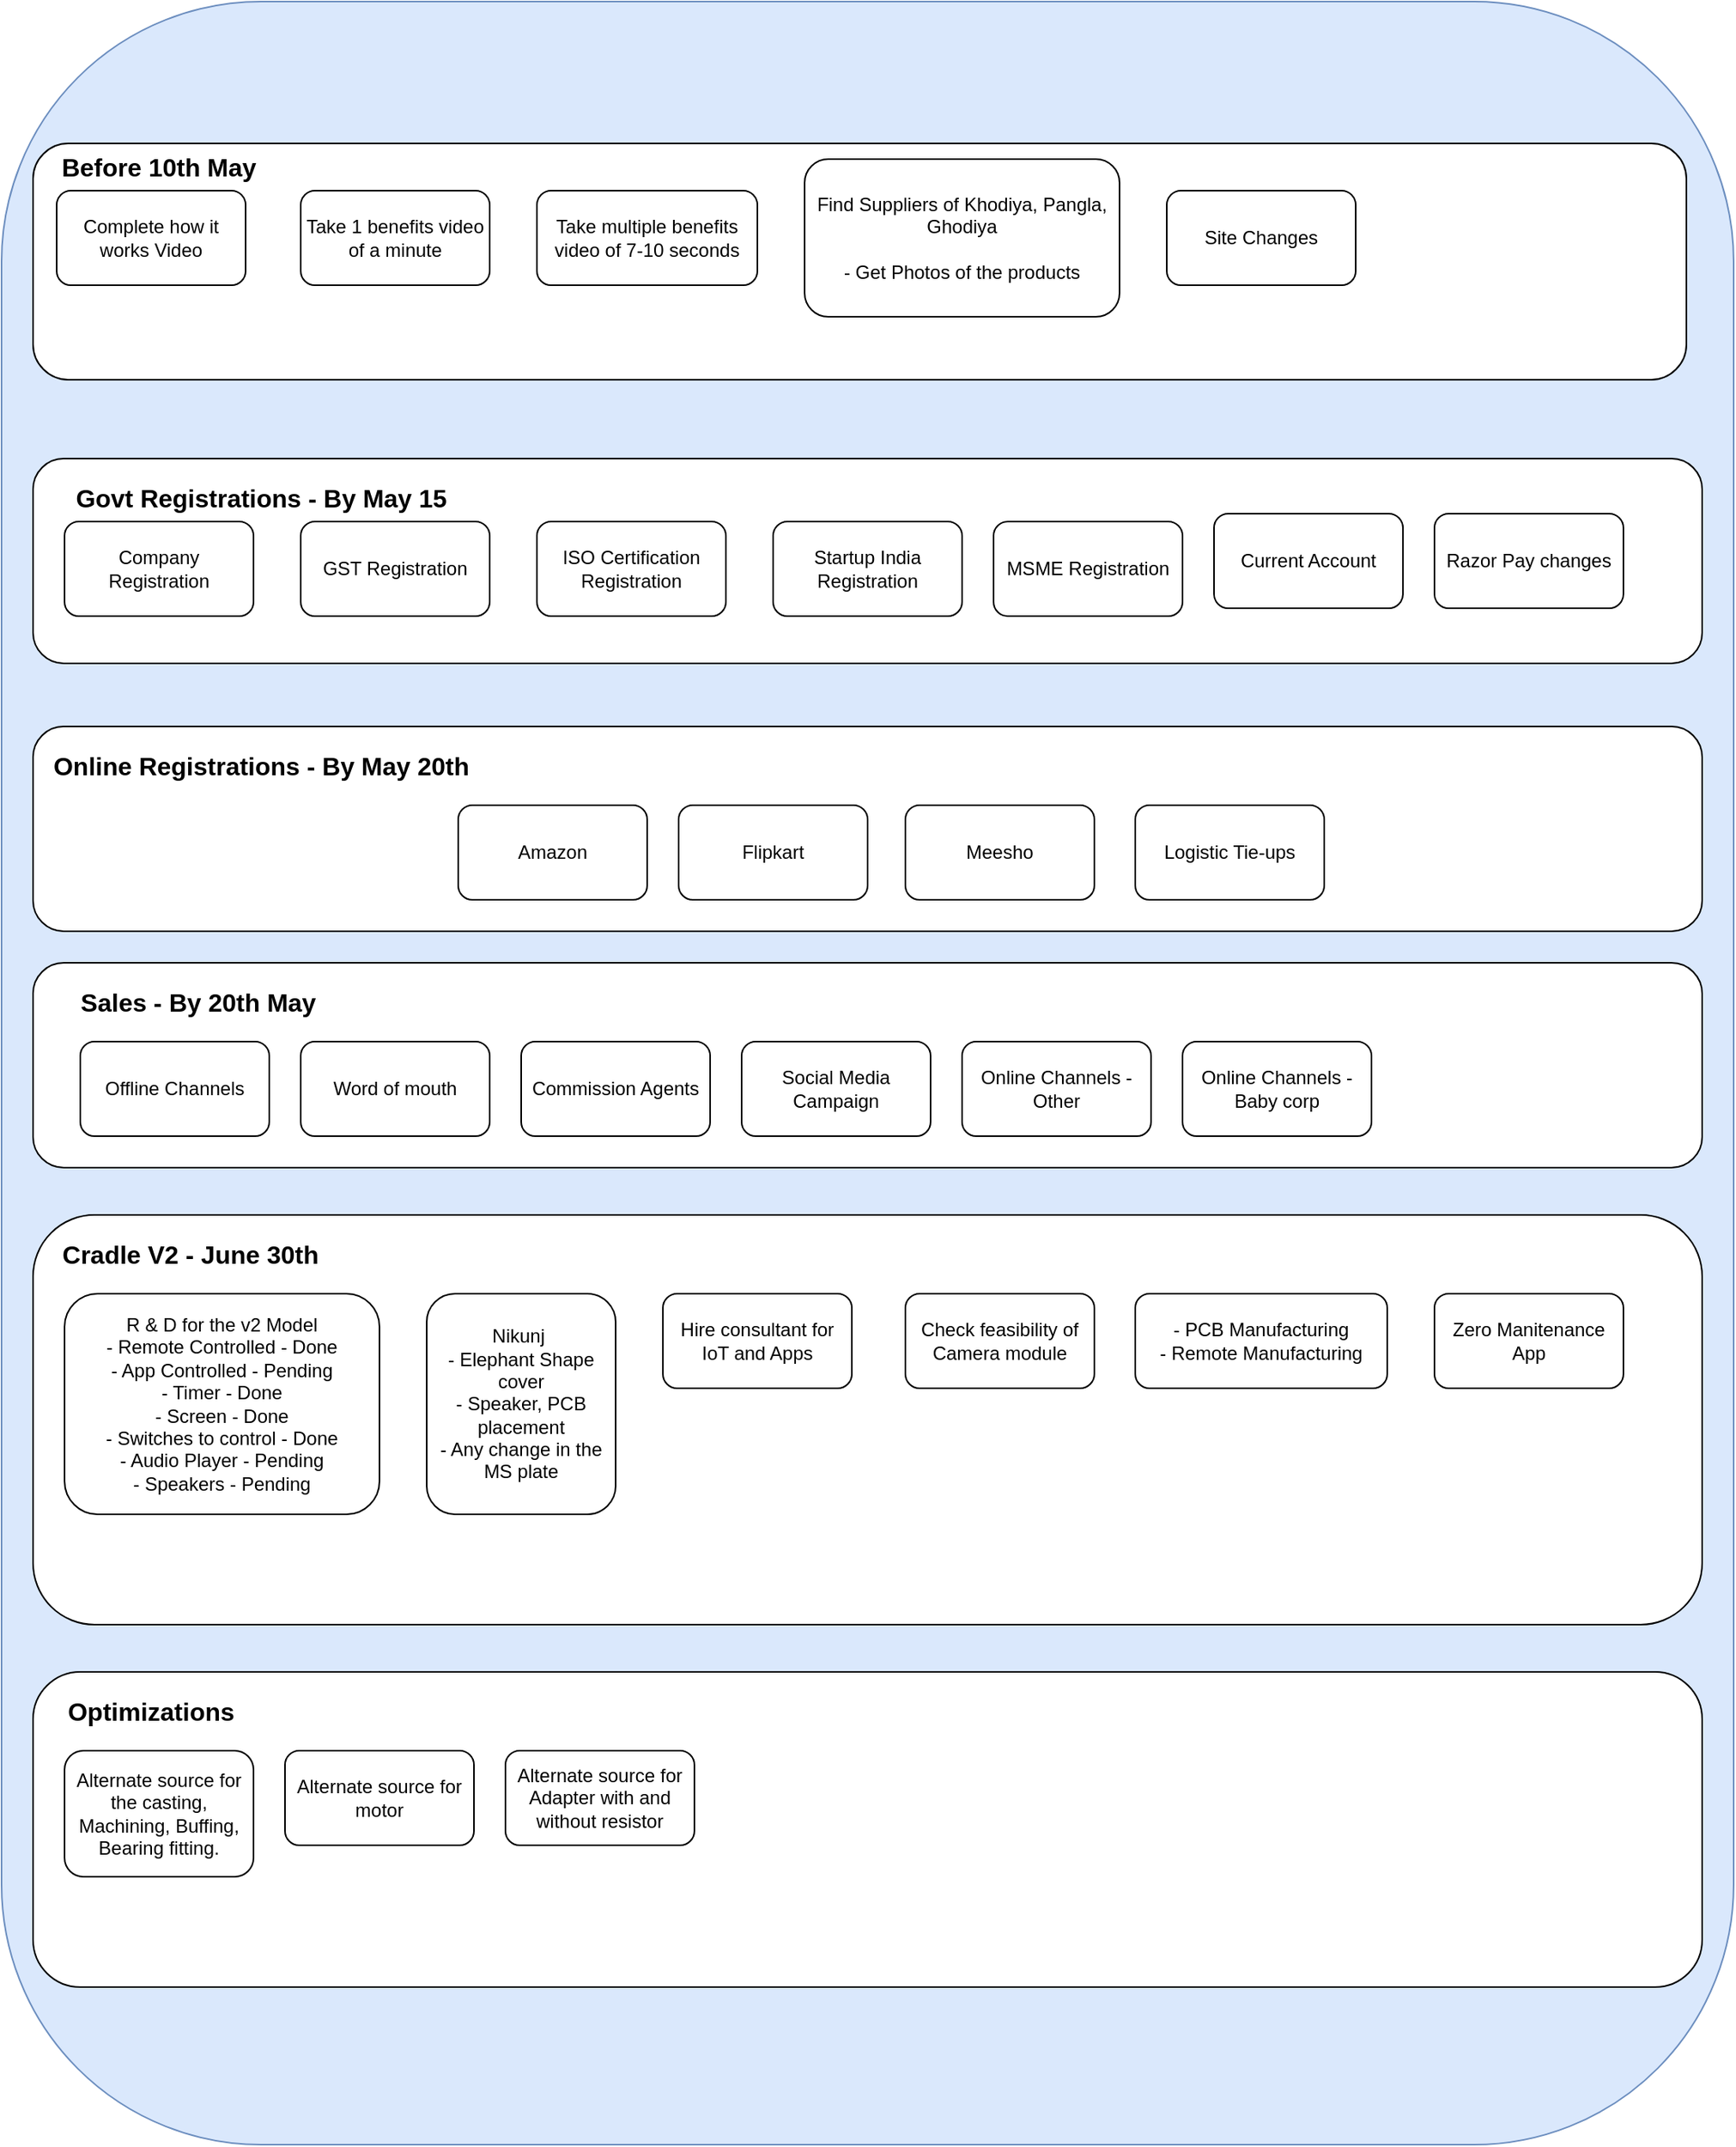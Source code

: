 <mxfile version="24.0.6" type="github">
  <diagram name="Page-1" id="0yGQrHvvxQVns1i30_Ph">
    <mxGraphModel dx="1434" dy="1961" grid="1" gridSize="10" guides="1" tooltips="1" connect="1" arrows="1" fold="1" page="1" pageScale="1" pageWidth="827" pageHeight="1169" math="0" shadow="0">
      <root>
        <mxCell id="0" />
        <mxCell id="1" parent="0" />
        <mxCell id="VRAoKzQyHBD2GDp-nSCe-5" value="" style="rounded=1;whiteSpace=wrap;html=1;fillColor=#dae8fc;strokeColor=#6c8ebf;" vertex="1" parent="1">
          <mxGeometry x="50" y="-1150" width="1100" height="1360" as="geometry" />
        </mxCell>
        <mxCell id="VRAoKzQyHBD2GDp-nSCe-45" value="" style="rounded=1;whiteSpace=wrap;html=1;" vertex="1" parent="1">
          <mxGeometry x="70" y="-1060" width="1050" height="150" as="geometry" />
        </mxCell>
        <mxCell id="VRAoKzQyHBD2GDp-nSCe-13" value="" style="rounded=1;whiteSpace=wrap;html=1;" vertex="1" parent="1">
          <mxGeometry x="70" y="-860" width="1060" height="130" as="geometry" />
        </mxCell>
        <mxCell id="VRAoKzQyHBD2GDp-nSCe-1" value="Complete how it works Video" style="rounded=1;whiteSpace=wrap;html=1;" vertex="1" parent="1">
          <mxGeometry x="85" y="-1030" width="120" height="60" as="geometry" />
        </mxCell>
        <mxCell id="VRAoKzQyHBD2GDp-nSCe-2" value="Find Suppliers of Khodiya, Pangla, Ghodiya&lt;br&gt;&lt;br&gt;- Get Photos of the products" style="rounded=1;whiteSpace=wrap;html=1;" vertex="1" parent="1">
          <mxGeometry x="560" y="-1050" width="200" height="100" as="geometry" />
        </mxCell>
        <mxCell id="VRAoKzQyHBD2GDp-nSCe-3" value="Take multiple benefits video of 7-10 seconds" style="rounded=1;whiteSpace=wrap;html=1;" vertex="1" parent="1">
          <mxGeometry x="390" y="-1030" width="140" height="60" as="geometry" />
        </mxCell>
        <mxCell id="VRAoKzQyHBD2GDp-nSCe-4" value="Take 1 benefits video of a minute" style="rounded=1;whiteSpace=wrap;html=1;" vertex="1" parent="1">
          <mxGeometry x="240" y="-1030" width="120" height="60" as="geometry" />
        </mxCell>
        <mxCell id="VRAoKzQyHBD2GDp-nSCe-6" value="Before 10th May" style="text;html=1;align=center;verticalAlign=middle;whiteSpace=wrap;rounded=0;fontStyle=1;fontSize=16;" vertex="1" parent="1">
          <mxGeometry x="85" y="-1060" width="130" height="30" as="geometry" />
        </mxCell>
        <mxCell id="VRAoKzQyHBD2GDp-nSCe-8" value="Company Registration" style="rounded=1;whiteSpace=wrap;html=1;" vertex="1" parent="1">
          <mxGeometry x="90" y="-820" width="120" height="60" as="geometry" />
        </mxCell>
        <mxCell id="VRAoKzQyHBD2GDp-nSCe-9" value="GST Registration" style="rounded=1;whiteSpace=wrap;html=1;" vertex="1" parent="1">
          <mxGeometry x="240" y="-820" width="120" height="60" as="geometry" />
        </mxCell>
        <mxCell id="VRAoKzQyHBD2GDp-nSCe-10" value="ISO Certification Registration" style="rounded=1;whiteSpace=wrap;html=1;" vertex="1" parent="1">
          <mxGeometry x="390" y="-820" width="120" height="60" as="geometry" />
        </mxCell>
        <mxCell id="VRAoKzQyHBD2GDp-nSCe-11" value="Startup India Registration" style="rounded=1;whiteSpace=wrap;html=1;" vertex="1" parent="1">
          <mxGeometry x="540" y="-820" width="120" height="60" as="geometry" />
        </mxCell>
        <mxCell id="VRAoKzQyHBD2GDp-nSCe-12" value="MSME Registration" style="rounded=1;whiteSpace=wrap;html=1;" vertex="1" parent="1">
          <mxGeometry x="680" y="-820" width="120" height="60" as="geometry" />
        </mxCell>
        <mxCell id="VRAoKzQyHBD2GDp-nSCe-14" value="Govt Registrations - By May 15" style="text;html=1;align=center;verticalAlign=middle;whiteSpace=wrap;rounded=0;fontStyle=1;fontSize=16;" vertex="1" parent="1">
          <mxGeometry x="70" y="-850" width="290" height="30" as="geometry" />
        </mxCell>
        <mxCell id="VRAoKzQyHBD2GDp-nSCe-15" value="Current Account" style="rounded=1;whiteSpace=wrap;html=1;" vertex="1" parent="1">
          <mxGeometry x="820" y="-825" width="120" height="60" as="geometry" />
        </mxCell>
        <mxCell id="VRAoKzQyHBD2GDp-nSCe-16" value="Razor Pay changes" style="rounded=1;whiteSpace=wrap;html=1;" vertex="1" parent="1">
          <mxGeometry x="960" y="-825" width="120" height="60" as="geometry" />
        </mxCell>
        <mxCell id="VRAoKzQyHBD2GDp-nSCe-17" value="Site Changes" style="rounded=1;whiteSpace=wrap;html=1;" vertex="1" parent="1">
          <mxGeometry x="790" y="-1030" width="120" height="60" as="geometry" />
        </mxCell>
        <mxCell id="VRAoKzQyHBD2GDp-nSCe-18" value="" style="rounded=1;whiteSpace=wrap;html=1;" vertex="1" parent="1">
          <mxGeometry x="70" y="-690" width="1060" height="130" as="geometry" />
        </mxCell>
        <mxCell id="VRAoKzQyHBD2GDp-nSCe-19" value="Online Registrations - By May 20th" style="text;html=1;align=center;verticalAlign=middle;whiteSpace=wrap;rounded=0;fontStyle=1;fontSize=16;" vertex="1" parent="1">
          <mxGeometry x="70" y="-680" width="290" height="30" as="geometry" />
        </mxCell>
        <mxCell id="VRAoKzQyHBD2GDp-nSCe-20" value="Amazon" style="rounded=1;whiteSpace=wrap;html=1;" vertex="1" parent="1">
          <mxGeometry x="340" y="-640" width="120" height="60" as="geometry" />
        </mxCell>
        <mxCell id="VRAoKzQyHBD2GDp-nSCe-21" value="Flipkart" style="rounded=1;whiteSpace=wrap;html=1;" vertex="1" parent="1">
          <mxGeometry x="480" y="-640" width="120" height="60" as="geometry" />
        </mxCell>
        <mxCell id="VRAoKzQyHBD2GDp-nSCe-22" value="Meesho" style="rounded=1;whiteSpace=wrap;html=1;" vertex="1" parent="1">
          <mxGeometry x="624" y="-640" width="120" height="60" as="geometry" />
        </mxCell>
        <mxCell id="VRAoKzQyHBD2GDp-nSCe-23" value="Logistic Tie-ups" style="rounded=1;whiteSpace=wrap;html=1;" vertex="1" parent="1">
          <mxGeometry x="770" y="-640" width="120" height="60" as="geometry" />
        </mxCell>
        <mxCell id="VRAoKzQyHBD2GDp-nSCe-24" value="" style="rounded=1;whiteSpace=wrap;html=1;" vertex="1" parent="1">
          <mxGeometry x="70" y="-540" width="1060" height="130" as="geometry" />
        </mxCell>
        <mxCell id="VRAoKzQyHBD2GDp-nSCe-25" value="Sales - By 20th May" style="text;html=1;align=center;verticalAlign=middle;whiteSpace=wrap;rounded=0;fontStyle=1;fontSize=16;" vertex="1" parent="1">
          <mxGeometry x="80" y="-530" width="190" height="30" as="geometry" />
        </mxCell>
        <mxCell id="VRAoKzQyHBD2GDp-nSCe-26" value="Offline Channels" style="rounded=1;whiteSpace=wrap;html=1;" vertex="1" parent="1">
          <mxGeometry x="100" y="-490" width="120" height="60" as="geometry" />
        </mxCell>
        <mxCell id="VRAoKzQyHBD2GDp-nSCe-27" value="Word of mouth" style="rounded=1;whiteSpace=wrap;html=1;" vertex="1" parent="1">
          <mxGeometry x="240" y="-490" width="120" height="60" as="geometry" />
        </mxCell>
        <mxCell id="VRAoKzQyHBD2GDp-nSCe-28" value="Commission Agents" style="rounded=1;whiteSpace=wrap;html=1;" vertex="1" parent="1">
          <mxGeometry x="380" y="-490" width="120" height="60" as="geometry" />
        </mxCell>
        <mxCell id="VRAoKzQyHBD2GDp-nSCe-29" value="Social Media Campaign" style="rounded=1;whiteSpace=wrap;html=1;" vertex="1" parent="1">
          <mxGeometry x="520" y="-490" width="120" height="60" as="geometry" />
        </mxCell>
        <mxCell id="VRAoKzQyHBD2GDp-nSCe-30" value="Online Channels - Other" style="rounded=1;whiteSpace=wrap;html=1;" vertex="1" parent="1">
          <mxGeometry x="660" y="-490" width="120" height="60" as="geometry" />
        </mxCell>
        <mxCell id="VRAoKzQyHBD2GDp-nSCe-31" value="Online Channels - Baby corp" style="rounded=1;whiteSpace=wrap;html=1;" vertex="1" parent="1">
          <mxGeometry x="800" y="-490" width="120" height="60" as="geometry" />
        </mxCell>
        <mxCell id="VRAoKzQyHBD2GDp-nSCe-32" value="" style="rounded=1;whiteSpace=wrap;html=1;" vertex="1" parent="1">
          <mxGeometry x="70" y="-380" width="1060" height="260" as="geometry" />
        </mxCell>
        <mxCell id="VRAoKzQyHBD2GDp-nSCe-33" value="Cradle V2 - June 30th" style="text;html=1;align=center;verticalAlign=middle;whiteSpace=wrap;rounded=0;fontStyle=1;fontSize=16;" vertex="1" parent="1">
          <mxGeometry x="80" y="-370" width="180" height="30" as="geometry" />
        </mxCell>
        <mxCell id="VRAoKzQyHBD2GDp-nSCe-35" value="R &amp;amp; D for the v2 Model&lt;div&gt;- Remote Controlled - Done&lt;br&gt;- App Controlled - Pending&lt;br&gt;- Timer - Done&lt;br&gt;- Screen - Done&lt;br&gt;- Switches to control - Done&lt;br&gt;- Audio Player - Pending&lt;br&gt;- Speakers - Pending&lt;/div&gt;" style="rounded=1;whiteSpace=wrap;html=1;" vertex="1" parent="1">
          <mxGeometry x="90" y="-330" width="200" height="140" as="geometry" />
        </mxCell>
        <mxCell id="VRAoKzQyHBD2GDp-nSCe-36" value="Nikunj&amp;nbsp;&lt;br&gt;- Elephant Shape cover&lt;br&gt;- Speaker, PCB placement&lt;br&gt;- Any change in the MS plate" style="rounded=1;whiteSpace=wrap;html=1;" vertex="1" parent="1">
          <mxGeometry x="320" y="-330" width="120" height="140" as="geometry" />
        </mxCell>
        <mxCell id="VRAoKzQyHBD2GDp-nSCe-37" value="Hire consultant for IoT and Apps" style="rounded=1;whiteSpace=wrap;html=1;" vertex="1" parent="1">
          <mxGeometry x="470" y="-330" width="120" height="60" as="geometry" />
        </mxCell>
        <mxCell id="VRAoKzQyHBD2GDp-nSCe-38" value="Check feasibility of Camera module" style="rounded=1;whiteSpace=wrap;html=1;" vertex="1" parent="1">
          <mxGeometry x="624" y="-330" width="120" height="60" as="geometry" />
        </mxCell>
        <mxCell id="VRAoKzQyHBD2GDp-nSCe-40" value="" style="rounded=1;whiteSpace=wrap;html=1;" vertex="1" parent="1">
          <mxGeometry x="70" y="-90" width="1060" height="200" as="geometry" />
        </mxCell>
        <mxCell id="VRAoKzQyHBD2GDp-nSCe-41" value="Optimizations" style="text;html=1;align=center;verticalAlign=middle;whiteSpace=wrap;rounded=0;fontStyle=1;fontSize=16;" vertex="1" parent="1">
          <mxGeometry x="100" y="-80" width="90" height="30" as="geometry" />
        </mxCell>
        <mxCell id="VRAoKzQyHBD2GDp-nSCe-42" value="Alternate source for the casting, Machining, Buffing, Bearing fitting." style="rounded=1;whiteSpace=wrap;html=1;" vertex="1" parent="1">
          <mxGeometry x="90" y="-40" width="120" height="80" as="geometry" />
        </mxCell>
        <mxCell id="VRAoKzQyHBD2GDp-nSCe-43" value="Alternate source for motor" style="rounded=1;whiteSpace=wrap;html=1;" vertex="1" parent="1">
          <mxGeometry x="230" y="-40" width="120" height="60" as="geometry" />
        </mxCell>
        <mxCell id="VRAoKzQyHBD2GDp-nSCe-44" value="Alternate source for Adapter with and without resistor" style="rounded=1;whiteSpace=wrap;html=1;" vertex="1" parent="1">
          <mxGeometry x="370" y="-40" width="120" height="60" as="geometry" />
        </mxCell>
        <mxCell id="VRAoKzQyHBD2GDp-nSCe-46" value="- PCB Manufacturing&lt;div&gt;- Remote Manufacturing&lt;/div&gt;" style="rounded=1;whiteSpace=wrap;html=1;" vertex="1" parent="1">
          <mxGeometry x="770" y="-330" width="160" height="60" as="geometry" />
        </mxCell>
        <mxCell id="VRAoKzQyHBD2GDp-nSCe-47" value="Zero Manitenance App" style="rounded=1;whiteSpace=wrap;html=1;" vertex="1" parent="1">
          <mxGeometry x="960" y="-330" width="120" height="60" as="geometry" />
        </mxCell>
      </root>
    </mxGraphModel>
  </diagram>
</mxfile>
